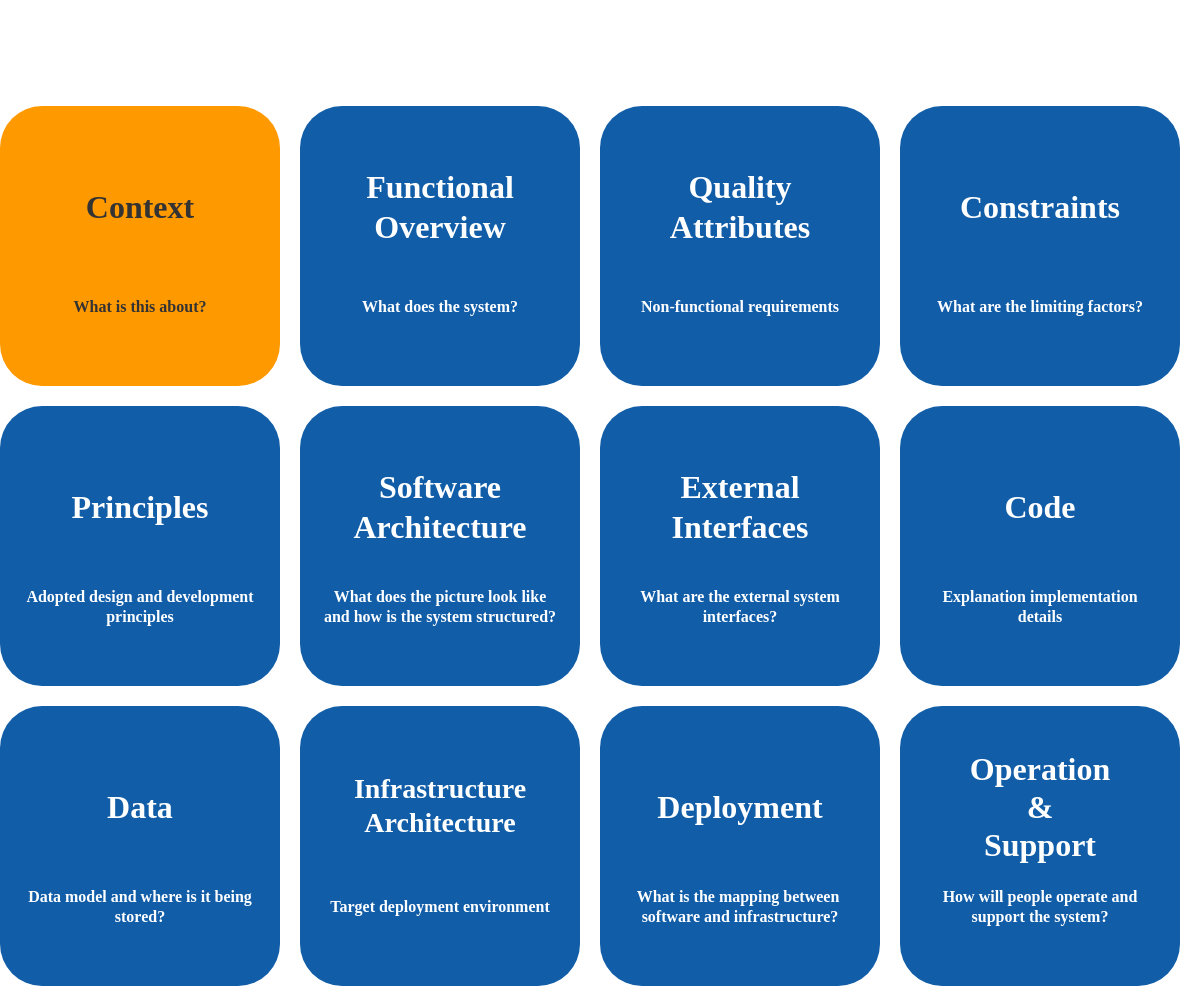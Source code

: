 <mxfile version="14.6.13" type="device" pages="2"><diagram id="fvOByh_SbDE2nVWBN28k" name="sad-document-structure"><mxGraphModel dx="946" dy="680" grid="1" gridSize="10" guides="1" tooltips="1" connect="1" arrows="1" fold="1" page="1" pageScale="1" pageWidth="827" pageHeight="1169" math="0" shadow="0"><root><mxCell id="0"/><mxCell id="1" parent="0"/><mxCell id="XNxLrpkspWl2t94fu9kt-53" value="Text" style="text;html=1;resizable=0;points=[];autosize=1;align=left;verticalAlign=top;spacingTop=-4;fontSize=16;fontFamily=Verdana;fontColor=#FFFFFF;" parent="1" vertex="1"><mxGeometry x="501" y="377" width="50" height="20" as="geometry"/></mxCell><mxCell id="eTKqyEnRcX5QPx9UNJOP-2" value="" style="group;sketch=1;" parent="1" vertex="1" connectable="0"><mxGeometry x="50" y="430" width="140" height="140" as="geometry"/></mxCell><UserObject label="" link="01-Context" id="XNxLrpkspWl2t94fu9kt-13"><mxCell style="whiteSpace=wrap;html=1;aspect=fixed;fontColor=#FFFFFF;fontFamily=Verdana;fontStyle=1;rounded=1;strokeColor=none;fillColor=#FF9900;sketch=0;" parent="eTKqyEnRcX5QPx9UNJOP-2" vertex="1"><mxGeometry width="140" height="140" as="geometry"/></mxCell></UserObject><mxCell id="XNxLrpkspWl2t94fu9kt-16" value="Context" style="text;html=1;strokeColor=none;fillColor=none;align=center;verticalAlign=middle;whiteSpace=wrap;rounded=0;shadow=0;glass=0;comic=0;fontFamily=Verdana;fontStyle=1;fontSize=16;fontColor=#333333;" parent="eTKqyEnRcX5QPx9UNJOP-2" vertex="1"><mxGeometry x="10" y="20" width="120" height="60" as="geometry"/></mxCell><mxCell id="XNxLrpkspWl2t94fu9kt-17" value="What is this about?" style="text;html=1;strokeColor=none;fillColor=none;align=center;verticalAlign=middle;whiteSpace=wrap;rounded=0;shadow=0;glass=0;comic=0;fontFamily=Verdana;fontSize=8;fontStyle=1;fontColor=#333333;" parent="eTKqyEnRcX5QPx9UNJOP-2" vertex="1"><mxGeometry x="10" y="80" width="120" height="40" as="geometry"/></mxCell><mxCell id="eTKqyEnRcX5QPx9UNJOP-3" value="" style="group" parent="1" vertex="1" connectable="0"><mxGeometry x="200" y="430" width="140" height="140" as="geometry"/></mxCell><mxCell id="XNxLrpkspWl2t94fu9kt-12" value="" style="whiteSpace=wrap;html=1;aspect=fixed;fontColor=#FFFFFF;fontFamily=Verdana;fontStyle=1;rounded=1;strokeColor=none;glass=0;comic=0;shadow=0;gradientColor=none;fillColor=#115DA8;" parent="eTKqyEnRcX5QPx9UNJOP-3" vertex="1"><mxGeometry width="140" height="140" as="geometry"/></mxCell><mxCell id="XNxLrpkspWl2t94fu9kt-18" value="Functional Overview" style="text;html=1;strokeColor=none;fillColor=none;align=center;verticalAlign=middle;whiteSpace=wrap;rounded=0;shadow=0;glass=0;comic=0;fontFamily=Verdana;fontColor=#FFFFFF;fontStyle=1;fontSize=16;" parent="eTKqyEnRcX5QPx9UNJOP-3" vertex="1"><mxGeometry x="10" y="20" width="120" height="60" as="geometry"/></mxCell><mxCell id="XNxLrpkspWl2t94fu9kt-19" value="What does the system?" style="text;html=1;strokeColor=none;fillColor=none;align=center;verticalAlign=middle;whiteSpace=wrap;rounded=0;shadow=0;glass=0;comic=0;fontFamily=Verdana;fontSize=8;fontColor=#FFFFFF;fontStyle=1;" parent="eTKqyEnRcX5QPx9UNJOP-3" vertex="1"><mxGeometry x="10" y="80" width="120" height="40" as="geometry"/></mxCell><mxCell id="eTKqyEnRcX5QPx9UNJOP-4" value="" style="group" parent="1" vertex="1" connectable="0"><mxGeometry x="350" y="430" width="140" height="140" as="geometry"/></mxCell><mxCell id="XNxLrpkspWl2t94fu9kt-14" value="" style="whiteSpace=wrap;html=1;aspect=fixed;fontColor=#FFFFFF;fontFamily=Verdana;fontStyle=1;rounded=1;strokeColor=none;glass=0;comic=0;shadow=0;gradientColor=none;fillColor=#115DA8;" parent="eTKqyEnRcX5QPx9UNJOP-4" vertex="1"><mxGeometry width="140" height="140" as="geometry"/></mxCell><mxCell id="XNxLrpkspWl2t94fu9kt-20" value="Quality Attributes" style="text;html=1;strokeColor=none;fillColor=none;align=center;verticalAlign=middle;whiteSpace=wrap;rounded=0;shadow=0;glass=0;comic=0;fontFamily=Verdana;fontColor=#FFFFFF;fontStyle=1;fontSize=16;" parent="eTKqyEnRcX5QPx9UNJOP-4" vertex="1"><mxGeometry x="10" y="20" width="120" height="60" as="geometry"/></mxCell><mxCell id="XNxLrpkspWl2t94fu9kt-21" value="Non-functional requirements" style="text;html=1;strokeColor=none;fillColor=none;align=center;verticalAlign=middle;whiteSpace=wrap;rounded=0;shadow=0;glass=0;comic=0;fontFamily=Verdana;fontSize=8;fontColor=#FFFFFF;fontStyle=1;" parent="eTKqyEnRcX5QPx9UNJOP-4" vertex="1"><mxGeometry x="10" y="80" width="120" height="40" as="geometry"/></mxCell><mxCell id="eTKqyEnRcX5QPx9UNJOP-5" value="" style="group" parent="1" vertex="1" connectable="0"><mxGeometry x="500" y="430" width="140" height="140" as="geometry"/></mxCell><mxCell id="XNxLrpkspWl2t94fu9kt-15" value="" style="whiteSpace=wrap;html=1;aspect=fixed;fontColor=#FFFFFF;fontFamily=Verdana;fontStyle=1;rounded=1;strokeColor=none;glass=0;comic=0;shadow=0;gradientColor=none;fillColor=#115DA8;" parent="eTKqyEnRcX5QPx9UNJOP-5" vertex="1"><mxGeometry width="140" height="140" as="geometry"/></mxCell><mxCell id="XNxLrpkspWl2t94fu9kt-22" value="Constraints" style="text;html=1;strokeColor=none;fillColor=none;align=center;verticalAlign=middle;whiteSpace=wrap;rounded=0;shadow=0;glass=0;comic=0;fontFamily=Verdana;fontColor=#FFFFFF;fontStyle=1;fontSize=16;" parent="eTKqyEnRcX5QPx9UNJOP-5" vertex="1"><mxGeometry x="10" y="20" width="120" height="60" as="geometry"/></mxCell><mxCell id="XNxLrpkspWl2t94fu9kt-52" value="What are the limiting factors?" style="text;html=1;strokeColor=none;fillColor=none;align=center;verticalAlign=middle;whiteSpace=wrap;rounded=0;shadow=0;glass=0;comic=0;fontFamily=Verdana;fontSize=8;fontColor=#FFFFFF;fontStyle=1;" parent="eTKqyEnRcX5QPx9UNJOP-5" vertex="1"><mxGeometry x="10" y="80" width="120" height="40" as="geometry"/></mxCell><mxCell id="eTKqyEnRcX5QPx9UNJOP-6" value="" style="group" parent="1" vertex="1" connectable="0"><mxGeometry x="50" y="580" width="140" height="140" as="geometry"/></mxCell><UserObject label="" link="01-Context" id="XNxLrpkspWl2t94fu9kt-24"><mxCell style="whiteSpace=wrap;html=1;aspect=fixed;fontColor=#FFFFFF;fontFamily=Verdana;fontStyle=1;rounded=1;strokeColor=none;fillColor=#115DA8;sketch=0;glass=0;shadow=0;" parent="eTKqyEnRcX5QPx9UNJOP-6" vertex="1"><mxGeometry width="140" height="140" as="geometry"/></mxCell></UserObject><mxCell id="XNxLrpkspWl2t94fu9kt-25" value="Principles" style="text;html=1;strokeColor=none;fillColor=none;align=center;verticalAlign=middle;whiteSpace=wrap;rounded=0;shadow=0;glass=0;comic=0;fontFamily=Verdana;fontColor=#FFFFFF;fontStyle=1;fontSize=16;" parent="eTKqyEnRcX5QPx9UNJOP-6" vertex="1"><mxGeometry x="10" y="20" width="120" height="60" as="geometry"/></mxCell><mxCell id="XNxLrpkspWl2t94fu9kt-26" value="&lt;span style=&quot;font-size: 8px;&quot;&gt;&lt;font style=&quot;font-size: 8px;&quot;&gt;Adopted design and development principles&lt;/font&gt;&lt;/span&gt;" style="text;html=1;strokeColor=none;fillColor=none;align=center;verticalAlign=middle;whiteSpace=wrap;rounded=0;shadow=0;glass=0;comic=0;fontFamily=Verdana;fontSize=8;fontColor=#FFFFFF;fontStyle=1" parent="eTKqyEnRcX5QPx9UNJOP-6" vertex="1"><mxGeometry x="10" y="80" width="120" height="40" as="geometry"/></mxCell><mxCell id="eTKqyEnRcX5QPx9UNJOP-7" value="" style="group" parent="1" vertex="1" connectable="0"><mxGeometry x="200" y="580" width="140" height="140" as="geometry"/></mxCell><UserObject label="" link="01-Context" id="XNxLrpkspWl2t94fu9kt-27"><mxCell style="whiteSpace=wrap;html=1;aspect=fixed;fontColor=#FFFFFF;fontFamily=Verdana;fontStyle=1;rounded=1;strokeColor=none;fillColor=#115DA8;" parent="eTKqyEnRcX5QPx9UNJOP-7" vertex="1"><mxGeometry width="140" height="140" as="geometry"/></mxCell></UserObject><mxCell id="XNxLrpkspWl2t94fu9kt-28" value="Software Architecture" style="text;html=1;strokeColor=none;fillColor=none;align=center;verticalAlign=middle;whiteSpace=wrap;rounded=0;shadow=0;glass=0;comic=0;fontFamily=Verdana;fontColor=#FFFFFF;fontStyle=1;fontSize=16;" parent="eTKqyEnRcX5QPx9UNJOP-7" vertex="1"><mxGeometry x="10" y="20" width="120" height="60" as="geometry"/></mxCell><mxCell id="XNxLrpkspWl2t94fu9kt-29" value="&lt;span style=&quot;font-size: 8px;&quot;&gt;&lt;font style=&quot;font-size: 8px;&quot;&gt;What does the picture look like and how is the system structured?&lt;/font&gt;&lt;/span&gt;" style="text;html=1;strokeColor=none;fillColor=none;align=center;verticalAlign=middle;whiteSpace=wrap;rounded=0;shadow=0;glass=0;comic=0;fontFamily=Verdana;fontSize=8;fontColor=#FFFFFF;fontStyle=1" parent="eTKqyEnRcX5QPx9UNJOP-7" vertex="1"><mxGeometry x="10" y="80" width="120" height="40" as="geometry"/></mxCell><mxCell id="eTKqyEnRcX5QPx9UNJOP-8" value="" style="group" parent="1" vertex="1" connectable="0"><mxGeometry x="350" y="580" width="140" height="140" as="geometry"/></mxCell><UserObject label="" link="01-Context" id="XNxLrpkspWl2t94fu9kt-32"><mxCell style="whiteSpace=wrap;html=1;aspect=fixed;fontColor=#FFFFFF;fontFamily=Verdana;fontStyle=1;rounded=1;strokeColor=none;fillColor=#115DA8;" parent="eTKqyEnRcX5QPx9UNJOP-8" vertex="1"><mxGeometry width="140" height="140" as="geometry"/></mxCell></UserObject><mxCell id="XNxLrpkspWl2t94fu9kt-33" value="External Interfaces" style="text;html=1;strokeColor=none;fillColor=none;align=center;verticalAlign=middle;whiteSpace=wrap;rounded=0;shadow=0;glass=0;comic=0;fontFamily=Verdana;fontColor=#FFFFFF;fontStyle=1;fontSize=16;" parent="eTKqyEnRcX5QPx9UNJOP-8" vertex="1"><mxGeometry x="10" y="20" width="120" height="60" as="geometry"/></mxCell><mxCell id="XNxLrpkspWl2t94fu9kt-34" value="&lt;span style=&quot;font-size: 8px;&quot;&gt;&lt;font style=&quot;font-size: 8px;&quot;&gt;What are the external system interfaces?&lt;/font&gt;&lt;/span&gt;" style="text;html=1;strokeColor=none;fillColor=none;align=center;verticalAlign=middle;whiteSpace=wrap;rounded=0;shadow=0;glass=0;comic=0;fontFamily=Verdana;fontSize=8;fontColor=#FFFFFF;fontStyle=1" parent="eTKqyEnRcX5QPx9UNJOP-8" vertex="1"><mxGeometry x="10" y="80" width="120" height="40" as="geometry"/></mxCell><mxCell id="eTKqyEnRcX5QPx9UNJOP-9" value="" style="group" parent="1" vertex="1" connectable="0"><mxGeometry x="500" y="580" width="140" height="140" as="geometry"/></mxCell><UserObject label="" link="01-Context" id="XNxLrpkspWl2t94fu9kt-37"><mxCell style="whiteSpace=wrap;html=1;aspect=fixed;fontColor=#FFFFFF;fontFamily=Verdana;fontStyle=1;rounded=1;strokeColor=none;fillColor=#115DA8;" parent="eTKqyEnRcX5QPx9UNJOP-9" vertex="1"><mxGeometry width="140" height="140" as="geometry"/></mxCell></UserObject><mxCell id="XNxLrpkspWl2t94fu9kt-38" value="Code" style="text;html=1;strokeColor=none;fillColor=none;align=center;verticalAlign=middle;whiteSpace=wrap;rounded=0;shadow=0;glass=0;comic=0;fontFamily=Verdana;fontColor=#FFFFFF;fontStyle=1;fontSize=16;" parent="eTKqyEnRcX5QPx9UNJOP-9" vertex="1"><mxGeometry x="10" y="20" width="120" height="60" as="geometry"/></mxCell><mxCell id="XNxLrpkspWl2t94fu9kt-39" value="&lt;span style=&quot;font-size: 8px;&quot;&gt;Explanation implementation details&lt;/span&gt;" style="text;html=1;strokeColor=none;fillColor=none;align=center;verticalAlign=middle;whiteSpace=wrap;rounded=0;shadow=0;glass=0;comic=0;fontFamily=Verdana;fontSize=8;fontColor=#FFFFFF;fontStyle=1" parent="eTKqyEnRcX5QPx9UNJOP-9" vertex="1"><mxGeometry x="10" y="80" width="120" height="40" as="geometry"/></mxCell><mxCell id="eTKqyEnRcX5QPx9UNJOP-10" value="" style="group" parent="1" vertex="1" connectable="0"><mxGeometry x="50" y="730" width="140" height="140" as="geometry"/></mxCell><UserObject label="" link="01-Context" id="XNxLrpkspWl2t94fu9kt-40"><mxCell style="whiteSpace=wrap;html=1;aspect=fixed;fontColor=#FFFFFF;fontFamily=Verdana;fontStyle=1;rounded=1;strokeColor=none;fillColor=#115DA8;" parent="eTKqyEnRcX5QPx9UNJOP-10" vertex="1"><mxGeometry width="140" height="140" as="geometry"/></mxCell></UserObject><mxCell id="XNxLrpkspWl2t94fu9kt-41" value="Data" style="text;html=1;strokeColor=none;fillColor=none;align=center;verticalAlign=middle;whiteSpace=wrap;rounded=0;shadow=0;glass=0;comic=0;fontFamily=Verdana;fontColor=#FFFFFF;fontStyle=1;fontSize=16;" parent="eTKqyEnRcX5QPx9UNJOP-10" vertex="1"><mxGeometry x="10" y="20" width="120" height="60" as="geometry"/></mxCell><mxCell id="XNxLrpkspWl2t94fu9kt-42" value="&lt;span style=&quot;font-size: 8px&quot;&gt;&lt;font style=&quot;font-size: 8px&quot;&gt;Data model and where is it being stored?&lt;/font&gt;&lt;/span&gt;" style="text;html=1;strokeColor=none;fillColor=none;align=center;verticalAlign=middle;whiteSpace=wrap;rounded=0;shadow=0;glass=0;comic=0;fontFamily=Verdana;fontSize=8;fontColor=#FFFFFF;fontStyle=1" parent="eTKqyEnRcX5QPx9UNJOP-10" vertex="1"><mxGeometry x="10" y="80" width="120" height="40" as="geometry"/></mxCell><mxCell id="eTKqyEnRcX5QPx9UNJOP-11" value="" style="group" parent="1" vertex="1" connectable="0"><mxGeometry x="200" y="730" width="140" height="140" as="geometry"/></mxCell><UserObject label="" link="01-Context" id="XNxLrpkspWl2t94fu9kt-43"><mxCell style="whiteSpace=wrap;html=1;aspect=fixed;fontColor=#FFFFFF;fontFamily=Verdana;fontStyle=1;rounded=1;strokeColor=none;fillColor=#115DA8;" parent="eTKqyEnRcX5QPx9UNJOP-11" vertex="1"><mxGeometry width="140" height="140" as="geometry"/></mxCell></UserObject><mxCell id="XNxLrpkspWl2t94fu9kt-44" value="Infrastructure Architecture" style="text;html=1;strokeColor=none;fillColor=none;align=center;verticalAlign=middle;whiteSpace=wrap;rounded=0;shadow=0;glass=0;comic=0;fontFamily=Verdana;fontColor=#FFFFFF;fontStyle=1;fontSize=14;" parent="eTKqyEnRcX5QPx9UNJOP-11" vertex="1"><mxGeometry x="10" y="20" width="120" height="60" as="geometry"/></mxCell><mxCell id="XNxLrpkspWl2t94fu9kt-45" value="Target deployment environment" style="text;html=1;strokeColor=none;fillColor=none;align=center;verticalAlign=middle;whiteSpace=wrap;rounded=0;shadow=0;glass=0;comic=0;fontFamily=Verdana;fontSize=8;fontColor=#FFFFFF;fontStyle=1" parent="eTKqyEnRcX5QPx9UNJOP-11" vertex="1"><mxGeometry x="10" y="80" width="120" height="40" as="geometry"/></mxCell><mxCell id="eTKqyEnRcX5QPx9UNJOP-12" value="" style="group" parent="1" vertex="1" connectable="0"><mxGeometry x="350" y="730" width="140" height="140" as="geometry"/></mxCell><UserObject label="" link="01-Context" id="XNxLrpkspWl2t94fu9kt-46"><mxCell style="whiteSpace=wrap;html=1;aspect=fixed;fontColor=#FFFFFF;fontFamily=Verdana;fontStyle=1;rounded=1;strokeColor=none;fillColor=#115DA8;" parent="eTKqyEnRcX5QPx9UNJOP-12" vertex="1"><mxGeometry width="140" height="140" as="geometry"/></mxCell></UserObject><mxCell id="XNxLrpkspWl2t94fu9kt-47" value="Deployment" style="text;html=1;strokeColor=none;fillColor=none;align=center;verticalAlign=middle;whiteSpace=wrap;rounded=0;shadow=0;glass=0;comic=0;fontFamily=Verdana;fontColor=#FFFFFF;fontStyle=1;fontSize=16;" parent="eTKqyEnRcX5QPx9UNJOP-12" vertex="1"><mxGeometry x="10" y="20" width="120" height="60" as="geometry"/></mxCell><mxCell id="XNxLrpkspWl2t94fu9kt-48" value="&lt;span style=&quot;font-size: 8px&quot;&gt;&lt;font style=&quot;font-size: 8px&quot;&gt;What is the mapping between&amp;nbsp; software and infrastructure?&lt;/font&gt;&lt;/span&gt;" style="text;html=1;strokeColor=none;fillColor=none;align=center;verticalAlign=middle;whiteSpace=wrap;rounded=0;shadow=0;glass=0;comic=0;fontFamily=Verdana;fontSize=8;fontColor=#FFFFFF;fontStyle=1" parent="eTKqyEnRcX5QPx9UNJOP-12" vertex="1"><mxGeometry x="10" y="80" width="120" height="40" as="geometry"/></mxCell><mxCell id="eTKqyEnRcX5QPx9UNJOP-13" value="" style="group" parent="1" vertex="1" connectable="0"><mxGeometry x="500" y="730" width="140" height="140" as="geometry"/></mxCell><UserObject label="" link="01-Context" id="XNxLrpkspWl2t94fu9kt-49"><mxCell style="whiteSpace=wrap;html=1;aspect=fixed;fontColor=#FFFFFF;fontFamily=Verdana;fontStyle=1;rounded=1;strokeColor=none;fillColor=#115DA8;" parent="eTKqyEnRcX5QPx9UNJOP-13" vertex="1"><mxGeometry width="140" height="140" as="geometry"/></mxCell></UserObject><mxCell id="XNxLrpkspWl2t94fu9kt-50" value="Operation &lt;br&gt;&amp;amp; &lt;br&gt;Support" style="text;html=1;strokeColor=none;fillColor=none;align=center;verticalAlign=middle;whiteSpace=wrap;rounded=0;shadow=0;glass=0;comic=0;fontFamily=Verdana;fontColor=#FFFFFF;fontStyle=1;fontSize=16;" parent="eTKqyEnRcX5QPx9UNJOP-13" vertex="1"><mxGeometry x="10" y="20" width="120" height="60" as="geometry"/></mxCell><mxCell id="XNxLrpkspWl2t94fu9kt-51" value="&lt;span style=&quot;font-size: 8px&quot;&gt;How will people operate and support the system?&lt;/span&gt;" style="text;html=1;strokeColor=none;fillColor=none;align=center;verticalAlign=middle;whiteSpace=wrap;rounded=0;shadow=0;glass=0;comic=0;fontFamily=Verdana;fontSize=8;fontColor=#FFFFFF;fontStyle=1" parent="eTKqyEnRcX5QPx9UNJOP-13" vertex="1"><mxGeometry x="10" y="80" width="120" height="40" as="geometry"/></mxCell></root></mxGraphModel></diagram><diagram id="xQI3S3a7e1rrgd_HIFC3" name="Style Guide"><mxGraphModel dx="946" dy="680" grid="1" gridSize="10" guides="1" tooltips="1" connect="1" arrows="1" fold="1" page="1" pageScale="1" pageWidth="827" pageHeight="1169" math="0" shadow="0"><root><mxCell id="Qf-uBu0vyQyTHJAQr_S0-0"/><mxCell id="Qf-uBu0vyQyTHJAQr_S0-1" parent="Qf-uBu0vyQyTHJAQr_S0-0"/><mxCell id="5Zp8hPw7zlxbxSbGpYaZ-0" value="Color Combo" style="text;html=1;strokeColor=none;fillColor=none;align=center;verticalAlign=middle;whiteSpace=wrap;rounded=0;shadow=0;glass=0;sketch=0;fontColor=#1A1A1A;" vertex="1" parent="Qf-uBu0vyQyTHJAQr_S0-1"><mxGeometry x="20" y="60" width="110" height="20" as="geometry"/></mxCell><mxCell id="5Zp8hPw7zlxbxSbGpYaZ-1" value="" style="rounded=0;whiteSpace=wrap;html=1;shadow=0;glass=0;sketch=0;fontColor=#1A1A1A;fillColor=#FF9900;gradientColor=none;rotation=90;strokeColor=none;" vertex="1" parent="Qf-uBu0vyQyTHJAQr_S0-1"><mxGeometry x="90" y="120" width="120" height="60" as="geometry"/></mxCell><mxCell id="5Zp8hPw7zlxbxSbGpYaZ-2" value="" style="rounded=0;whiteSpace=wrap;html=1;shadow=0;glass=0;sketch=0;fontColor=#1A1A1A;gradientColor=none;rotation=90;fillColor=#333333;strokeColor=none;" vertex="1" parent="Qf-uBu0vyQyTHJAQr_S0-1"><mxGeometry x="20" y="120" width="120" height="60" as="geometry"/></mxCell><mxCell id="5Zp8hPw7zlxbxSbGpYaZ-3" value="" style="rounded=0;whiteSpace=wrap;html=1;shadow=0;glass=0;sketch=0;fontColor=#1A1A1A;gradientColor=none;rotation=90;fillColor=#666666;strokeColor=none;" vertex="1" parent="Qf-uBu0vyQyTHJAQr_S0-1"><mxGeometry x="160" y="120" width="120" height="60" as="geometry"/></mxCell></root></mxGraphModel></diagram></mxfile>